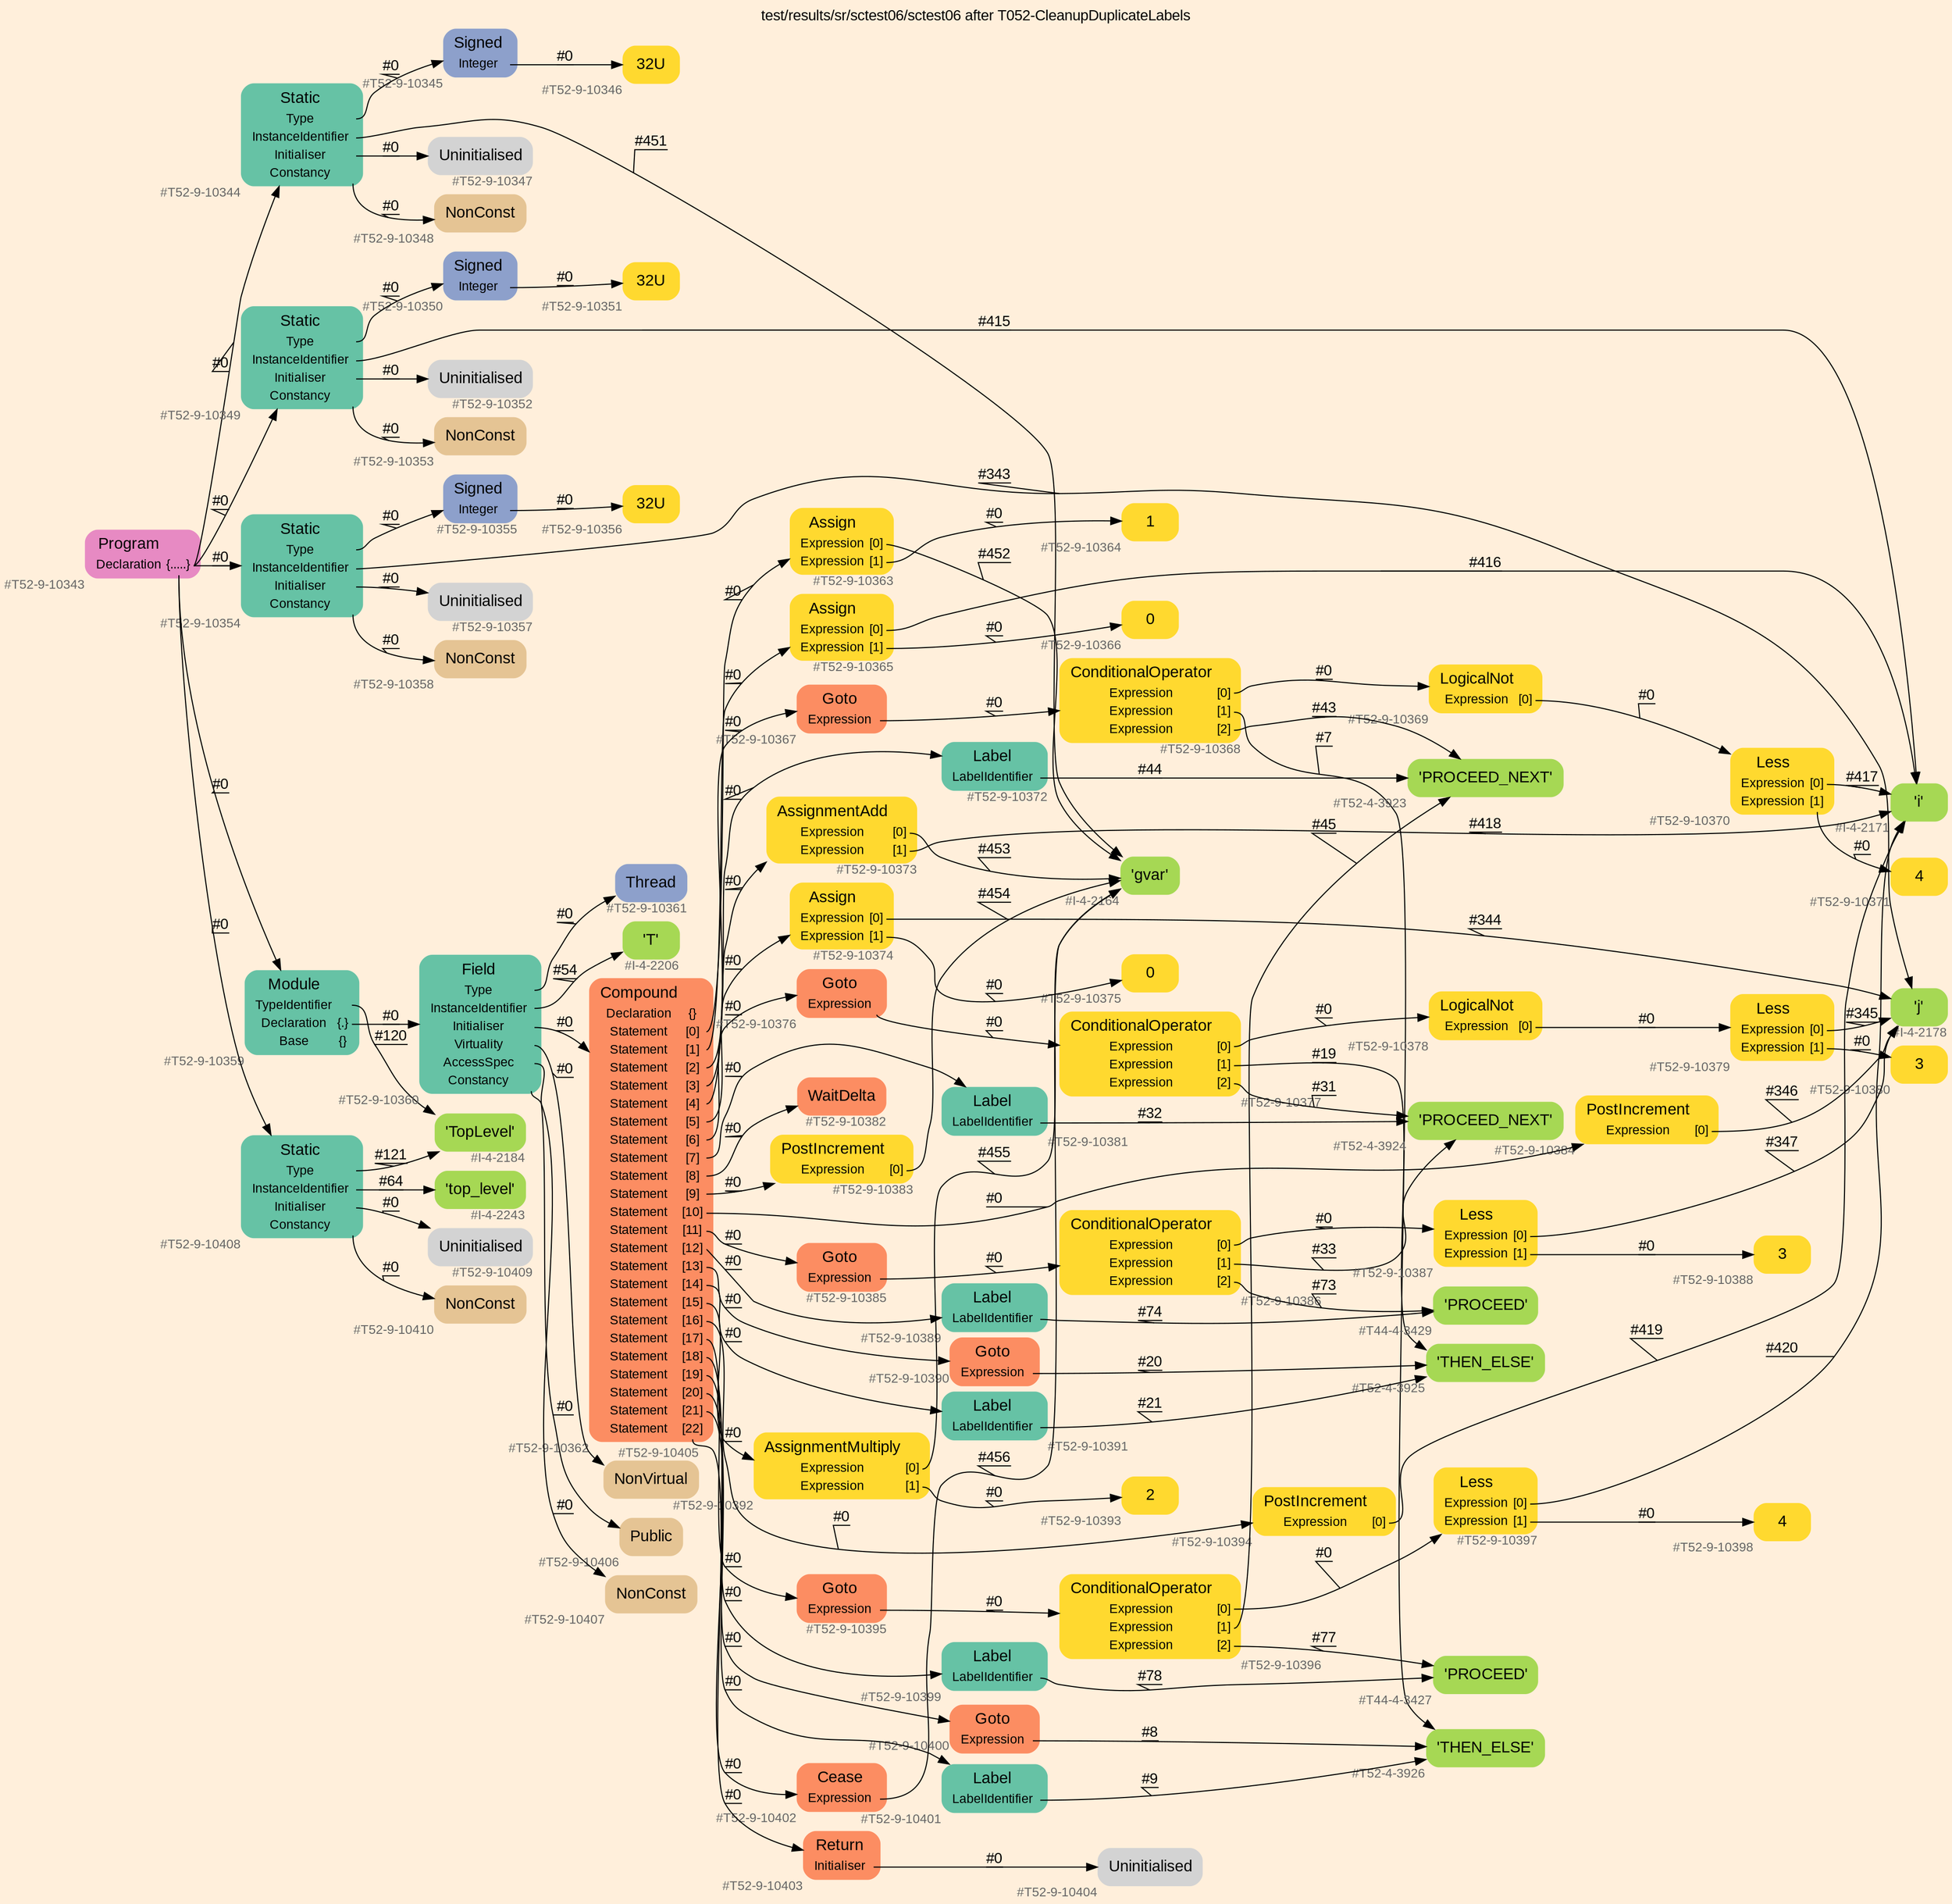 digraph "test/results/sr/sctest06/sctest06 after T052-CleanupDuplicateLabels" {
label = "test/results/sr/sctest06/sctest06 after T052-CleanupDuplicateLabels"
labelloc = t
graph [
    rankdir = "LR"
    ranksep = 0.3
    bgcolor = antiquewhite1
    color = black
    fontcolor = black
    fontname = "Arial"
];
node [
    fontname = "Arial"
];
edge [
    fontname = "Arial"
];

// -------------------- node figure --------------------
// -------- block #T52-9-10343 ----------
"#T52-9-10343" [
    fillcolor = "/set28/4"
    xlabel = "#T52-9-10343"
    fontsize = "12"
    fontcolor = grey40
    shape = "plaintext"
    label = <<TABLE BORDER="0" CELLBORDER="0" CELLSPACING="0">
     <TR><TD><FONT COLOR="black" POINT-SIZE="15">Program</FONT></TD></TR>
     <TR><TD><FONT COLOR="black" POINT-SIZE="12">Declaration</FONT></TD><TD PORT="port0"><FONT COLOR="black" POINT-SIZE="12">{.....}</FONT></TD></TR>
    </TABLE>>
    style = "rounded,filled"
];

// -------- block #T52-9-10344 ----------
"#T52-9-10344" [
    fillcolor = "/set28/1"
    xlabel = "#T52-9-10344"
    fontsize = "12"
    fontcolor = grey40
    shape = "plaintext"
    label = <<TABLE BORDER="0" CELLBORDER="0" CELLSPACING="0">
     <TR><TD><FONT COLOR="black" POINT-SIZE="15">Static</FONT></TD></TR>
     <TR><TD><FONT COLOR="black" POINT-SIZE="12">Type</FONT></TD><TD PORT="port0"></TD></TR>
     <TR><TD><FONT COLOR="black" POINT-SIZE="12">InstanceIdentifier</FONT></TD><TD PORT="port1"></TD></TR>
     <TR><TD><FONT COLOR="black" POINT-SIZE="12">Initialiser</FONT></TD><TD PORT="port2"></TD></TR>
     <TR><TD><FONT COLOR="black" POINT-SIZE="12">Constancy</FONT></TD><TD PORT="port3"></TD></TR>
    </TABLE>>
    style = "rounded,filled"
];

// -------- block #T52-9-10345 ----------
"#T52-9-10345" [
    fillcolor = "/set28/3"
    xlabel = "#T52-9-10345"
    fontsize = "12"
    fontcolor = grey40
    shape = "plaintext"
    label = <<TABLE BORDER="0" CELLBORDER="0" CELLSPACING="0">
     <TR><TD><FONT COLOR="black" POINT-SIZE="15">Signed</FONT></TD></TR>
     <TR><TD><FONT COLOR="black" POINT-SIZE="12">Integer</FONT></TD><TD PORT="port0"></TD></TR>
    </TABLE>>
    style = "rounded,filled"
];

// -------- block #T52-9-10346 ----------
"#T52-9-10346" [
    fillcolor = "/set28/6"
    xlabel = "#T52-9-10346"
    fontsize = "12"
    fontcolor = grey40
    shape = "plaintext"
    label = <<TABLE BORDER="0" CELLBORDER="0" CELLSPACING="0">
     <TR><TD><FONT COLOR="black" POINT-SIZE="15">32U</FONT></TD></TR>
    </TABLE>>
    style = "rounded,filled"
];

// -------- block #I-4-2164 ----------
"#I-4-2164" [
    fillcolor = "/set28/5"
    xlabel = "#I-4-2164"
    fontsize = "12"
    fontcolor = grey40
    shape = "plaintext"
    label = <<TABLE BORDER="0" CELLBORDER="0" CELLSPACING="0">
     <TR><TD><FONT COLOR="black" POINT-SIZE="15">'gvar'</FONT></TD></TR>
    </TABLE>>
    style = "rounded,filled"
];

// -------- block #T52-9-10347 ----------
"#T52-9-10347" [
    xlabel = "#T52-9-10347"
    fontsize = "12"
    fontcolor = grey40
    shape = "plaintext"
    label = <<TABLE BORDER="0" CELLBORDER="0" CELLSPACING="0">
     <TR><TD><FONT COLOR="black" POINT-SIZE="15">Uninitialised</FONT></TD></TR>
    </TABLE>>
    style = "rounded,filled"
];

// -------- block #T52-9-10348 ----------
"#T52-9-10348" [
    fillcolor = "/set28/7"
    xlabel = "#T52-9-10348"
    fontsize = "12"
    fontcolor = grey40
    shape = "plaintext"
    label = <<TABLE BORDER="0" CELLBORDER="0" CELLSPACING="0">
     <TR><TD><FONT COLOR="black" POINT-SIZE="15">NonConst</FONT></TD></TR>
    </TABLE>>
    style = "rounded,filled"
];

// -------- block #T52-9-10349 ----------
"#T52-9-10349" [
    fillcolor = "/set28/1"
    xlabel = "#T52-9-10349"
    fontsize = "12"
    fontcolor = grey40
    shape = "plaintext"
    label = <<TABLE BORDER="0" CELLBORDER="0" CELLSPACING="0">
     <TR><TD><FONT COLOR="black" POINT-SIZE="15">Static</FONT></TD></TR>
     <TR><TD><FONT COLOR="black" POINT-SIZE="12">Type</FONT></TD><TD PORT="port0"></TD></TR>
     <TR><TD><FONT COLOR="black" POINT-SIZE="12">InstanceIdentifier</FONT></TD><TD PORT="port1"></TD></TR>
     <TR><TD><FONT COLOR="black" POINT-SIZE="12">Initialiser</FONT></TD><TD PORT="port2"></TD></TR>
     <TR><TD><FONT COLOR="black" POINT-SIZE="12">Constancy</FONT></TD><TD PORT="port3"></TD></TR>
    </TABLE>>
    style = "rounded,filled"
];

// -------- block #T52-9-10350 ----------
"#T52-9-10350" [
    fillcolor = "/set28/3"
    xlabel = "#T52-9-10350"
    fontsize = "12"
    fontcolor = grey40
    shape = "plaintext"
    label = <<TABLE BORDER="0" CELLBORDER="0" CELLSPACING="0">
     <TR><TD><FONT COLOR="black" POINT-SIZE="15">Signed</FONT></TD></TR>
     <TR><TD><FONT COLOR="black" POINT-SIZE="12">Integer</FONT></TD><TD PORT="port0"></TD></TR>
    </TABLE>>
    style = "rounded,filled"
];

// -------- block #T52-9-10351 ----------
"#T52-9-10351" [
    fillcolor = "/set28/6"
    xlabel = "#T52-9-10351"
    fontsize = "12"
    fontcolor = grey40
    shape = "plaintext"
    label = <<TABLE BORDER="0" CELLBORDER="0" CELLSPACING="0">
     <TR><TD><FONT COLOR="black" POINT-SIZE="15">32U</FONT></TD></TR>
    </TABLE>>
    style = "rounded,filled"
];

// -------- block #I-4-2171 ----------
"#I-4-2171" [
    fillcolor = "/set28/5"
    xlabel = "#I-4-2171"
    fontsize = "12"
    fontcolor = grey40
    shape = "plaintext"
    label = <<TABLE BORDER="0" CELLBORDER="0" CELLSPACING="0">
     <TR><TD><FONT COLOR="black" POINT-SIZE="15">'i'</FONT></TD></TR>
    </TABLE>>
    style = "rounded,filled"
];

// -------- block #T52-9-10352 ----------
"#T52-9-10352" [
    xlabel = "#T52-9-10352"
    fontsize = "12"
    fontcolor = grey40
    shape = "plaintext"
    label = <<TABLE BORDER="0" CELLBORDER="0" CELLSPACING="0">
     <TR><TD><FONT COLOR="black" POINT-SIZE="15">Uninitialised</FONT></TD></TR>
    </TABLE>>
    style = "rounded,filled"
];

// -------- block #T52-9-10353 ----------
"#T52-9-10353" [
    fillcolor = "/set28/7"
    xlabel = "#T52-9-10353"
    fontsize = "12"
    fontcolor = grey40
    shape = "plaintext"
    label = <<TABLE BORDER="0" CELLBORDER="0" CELLSPACING="0">
     <TR><TD><FONT COLOR="black" POINT-SIZE="15">NonConst</FONT></TD></TR>
    </TABLE>>
    style = "rounded,filled"
];

// -------- block #T52-9-10354 ----------
"#T52-9-10354" [
    fillcolor = "/set28/1"
    xlabel = "#T52-9-10354"
    fontsize = "12"
    fontcolor = grey40
    shape = "plaintext"
    label = <<TABLE BORDER="0" CELLBORDER="0" CELLSPACING="0">
     <TR><TD><FONT COLOR="black" POINT-SIZE="15">Static</FONT></TD></TR>
     <TR><TD><FONT COLOR="black" POINT-SIZE="12">Type</FONT></TD><TD PORT="port0"></TD></TR>
     <TR><TD><FONT COLOR="black" POINT-SIZE="12">InstanceIdentifier</FONT></TD><TD PORT="port1"></TD></TR>
     <TR><TD><FONT COLOR="black" POINT-SIZE="12">Initialiser</FONT></TD><TD PORT="port2"></TD></TR>
     <TR><TD><FONT COLOR="black" POINT-SIZE="12">Constancy</FONT></TD><TD PORT="port3"></TD></TR>
    </TABLE>>
    style = "rounded,filled"
];

// -------- block #T52-9-10355 ----------
"#T52-9-10355" [
    fillcolor = "/set28/3"
    xlabel = "#T52-9-10355"
    fontsize = "12"
    fontcolor = grey40
    shape = "plaintext"
    label = <<TABLE BORDER="0" CELLBORDER="0" CELLSPACING="0">
     <TR><TD><FONT COLOR="black" POINT-SIZE="15">Signed</FONT></TD></TR>
     <TR><TD><FONT COLOR="black" POINT-SIZE="12">Integer</FONT></TD><TD PORT="port0"></TD></TR>
    </TABLE>>
    style = "rounded,filled"
];

// -------- block #T52-9-10356 ----------
"#T52-9-10356" [
    fillcolor = "/set28/6"
    xlabel = "#T52-9-10356"
    fontsize = "12"
    fontcolor = grey40
    shape = "plaintext"
    label = <<TABLE BORDER="0" CELLBORDER="0" CELLSPACING="0">
     <TR><TD><FONT COLOR="black" POINT-SIZE="15">32U</FONT></TD></TR>
    </TABLE>>
    style = "rounded,filled"
];

// -------- block #I-4-2178 ----------
"#I-4-2178" [
    fillcolor = "/set28/5"
    xlabel = "#I-4-2178"
    fontsize = "12"
    fontcolor = grey40
    shape = "plaintext"
    label = <<TABLE BORDER="0" CELLBORDER="0" CELLSPACING="0">
     <TR><TD><FONT COLOR="black" POINT-SIZE="15">'j'</FONT></TD></TR>
    </TABLE>>
    style = "rounded,filled"
];

// -------- block #T52-9-10357 ----------
"#T52-9-10357" [
    xlabel = "#T52-9-10357"
    fontsize = "12"
    fontcolor = grey40
    shape = "plaintext"
    label = <<TABLE BORDER="0" CELLBORDER="0" CELLSPACING="0">
     <TR><TD><FONT COLOR="black" POINT-SIZE="15">Uninitialised</FONT></TD></TR>
    </TABLE>>
    style = "rounded,filled"
];

// -------- block #T52-9-10358 ----------
"#T52-9-10358" [
    fillcolor = "/set28/7"
    xlabel = "#T52-9-10358"
    fontsize = "12"
    fontcolor = grey40
    shape = "plaintext"
    label = <<TABLE BORDER="0" CELLBORDER="0" CELLSPACING="0">
     <TR><TD><FONT COLOR="black" POINT-SIZE="15">NonConst</FONT></TD></TR>
    </TABLE>>
    style = "rounded,filled"
];

// -------- block #T52-9-10359 ----------
"#T52-9-10359" [
    fillcolor = "/set28/1"
    xlabel = "#T52-9-10359"
    fontsize = "12"
    fontcolor = grey40
    shape = "plaintext"
    label = <<TABLE BORDER="0" CELLBORDER="0" CELLSPACING="0">
     <TR><TD><FONT COLOR="black" POINT-SIZE="15">Module</FONT></TD></TR>
     <TR><TD><FONT COLOR="black" POINT-SIZE="12">TypeIdentifier</FONT></TD><TD PORT="port0"></TD></TR>
     <TR><TD><FONT COLOR="black" POINT-SIZE="12">Declaration</FONT></TD><TD PORT="port1"><FONT COLOR="black" POINT-SIZE="12">{.}</FONT></TD></TR>
     <TR><TD><FONT COLOR="black" POINT-SIZE="12">Base</FONT></TD><TD PORT="port2"><FONT COLOR="black" POINT-SIZE="12">{}</FONT></TD></TR>
    </TABLE>>
    style = "rounded,filled"
];

// -------- block #I-4-2184 ----------
"#I-4-2184" [
    fillcolor = "/set28/5"
    xlabel = "#I-4-2184"
    fontsize = "12"
    fontcolor = grey40
    shape = "plaintext"
    label = <<TABLE BORDER="0" CELLBORDER="0" CELLSPACING="0">
     <TR><TD><FONT COLOR="black" POINT-SIZE="15">'TopLevel'</FONT></TD></TR>
    </TABLE>>
    style = "rounded,filled"
];

// -------- block #T52-9-10360 ----------
"#T52-9-10360" [
    fillcolor = "/set28/1"
    xlabel = "#T52-9-10360"
    fontsize = "12"
    fontcolor = grey40
    shape = "plaintext"
    label = <<TABLE BORDER="0" CELLBORDER="0" CELLSPACING="0">
     <TR><TD><FONT COLOR="black" POINT-SIZE="15">Field</FONT></TD></TR>
     <TR><TD><FONT COLOR="black" POINT-SIZE="12">Type</FONT></TD><TD PORT="port0"></TD></TR>
     <TR><TD><FONT COLOR="black" POINT-SIZE="12">InstanceIdentifier</FONT></TD><TD PORT="port1"></TD></TR>
     <TR><TD><FONT COLOR="black" POINT-SIZE="12">Initialiser</FONT></TD><TD PORT="port2"></TD></TR>
     <TR><TD><FONT COLOR="black" POINT-SIZE="12">Virtuality</FONT></TD><TD PORT="port3"></TD></TR>
     <TR><TD><FONT COLOR="black" POINT-SIZE="12">AccessSpec</FONT></TD><TD PORT="port4"></TD></TR>
     <TR><TD><FONT COLOR="black" POINT-SIZE="12">Constancy</FONT></TD><TD PORT="port5"></TD></TR>
    </TABLE>>
    style = "rounded,filled"
];

// -------- block #T52-9-10361 ----------
"#T52-9-10361" [
    fillcolor = "/set28/3"
    xlabel = "#T52-9-10361"
    fontsize = "12"
    fontcolor = grey40
    shape = "plaintext"
    label = <<TABLE BORDER="0" CELLBORDER="0" CELLSPACING="0">
     <TR><TD><FONT COLOR="black" POINT-SIZE="15">Thread</FONT></TD></TR>
    </TABLE>>
    style = "rounded,filled"
];

// -------- block #I-4-2206 ----------
"#I-4-2206" [
    fillcolor = "/set28/5"
    xlabel = "#I-4-2206"
    fontsize = "12"
    fontcolor = grey40
    shape = "plaintext"
    label = <<TABLE BORDER="0" CELLBORDER="0" CELLSPACING="0">
     <TR><TD><FONT COLOR="black" POINT-SIZE="15">'T'</FONT></TD></TR>
    </TABLE>>
    style = "rounded,filled"
];

// -------- block #T52-9-10362 ----------
"#T52-9-10362" [
    fillcolor = "/set28/2"
    xlabel = "#T52-9-10362"
    fontsize = "12"
    fontcolor = grey40
    shape = "plaintext"
    label = <<TABLE BORDER="0" CELLBORDER="0" CELLSPACING="0">
     <TR><TD><FONT COLOR="black" POINT-SIZE="15">Compound</FONT></TD></TR>
     <TR><TD><FONT COLOR="black" POINT-SIZE="12">Declaration</FONT></TD><TD PORT="port0"><FONT COLOR="black" POINT-SIZE="12">{}</FONT></TD></TR>
     <TR><TD><FONT COLOR="black" POINT-SIZE="12">Statement</FONT></TD><TD PORT="port1"><FONT COLOR="black" POINT-SIZE="12">[0]</FONT></TD></TR>
     <TR><TD><FONT COLOR="black" POINT-SIZE="12">Statement</FONT></TD><TD PORT="port2"><FONT COLOR="black" POINT-SIZE="12">[1]</FONT></TD></TR>
     <TR><TD><FONT COLOR="black" POINT-SIZE="12">Statement</FONT></TD><TD PORT="port3"><FONT COLOR="black" POINT-SIZE="12">[2]</FONT></TD></TR>
     <TR><TD><FONT COLOR="black" POINT-SIZE="12">Statement</FONT></TD><TD PORT="port4"><FONT COLOR="black" POINT-SIZE="12">[3]</FONT></TD></TR>
     <TR><TD><FONT COLOR="black" POINT-SIZE="12">Statement</FONT></TD><TD PORT="port5"><FONT COLOR="black" POINT-SIZE="12">[4]</FONT></TD></TR>
     <TR><TD><FONT COLOR="black" POINT-SIZE="12">Statement</FONT></TD><TD PORT="port6"><FONT COLOR="black" POINT-SIZE="12">[5]</FONT></TD></TR>
     <TR><TD><FONT COLOR="black" POINT-SIZE="12">Statement</FONT></TD><TD PORT="port7"><FONT COLOR="black" POINT-SIZE="12">[6]</FONT></TD></TR>
     <TR><TD><FONT COLOR="black" POINT-SIZE="12">Statement</FONT></TD><TD PORT="port8"><FONT COLOR="black" POINT-SIZE="12">[7]</FONT></TD></TR>
     <TR><TD><FONT COLOR="black" POINT-SIZE="12">Statement</FONT></TD><TD PORT="port9"><FONT COLOR="black" POINT-SIZE="12">[8]</FONT></TD></TR>
     <TR><TD><FONT COLOR="black" POINT-SIZE="12">Statement</FONT></TD><TD PORT="port10"><FONT COLOR="black" POINT-SIZE="12">[9]</FONT></TD></TR>
     <TR><TD><FONT COLOR="black" POINT-SIZE="12">Statement</FONT></TD><TD PORT="port11"><FONT COLOR="black" POINT-SIZE="12">[10]</FONT></TD></TR>
     <TR><TD><FONT COLOR="black" POINT-SIZE="12">Statement</FONT></TD><TD PORT="port12"><FONT COLOR="black" POINT-SIZE="12">[11]</FONT></TD></TR>
     <TR><TD><FONT COLOR="black" POINT-SIZE="12">Statement</FONT></TD><TD PORT="port13"><FONT COLOR="black" POINT-SIZE="12">[12]</FONT></TD></TR>
     <TR><TD><FONT COLOR="black" POINT-SIZE="12">Statement</FONT></TD><TD PORT="port14"><FONT COLOR="black" POINT-SIZE="12">[13]</FONT></TD></TR>
     <TR><TD><FONT COLOR="black" POINT-SIZE="12">Statement</FONT></TD><TD PORT="port15"><FONT COLOR="black" POINT-SIZE="12">[14]</FONT></TD></TR>
     <TR><TD><FONT COLOR="black" POINT-SIZE="12">Statement</FONT></TD><TD PORT="port16"><FONT COLOR="black" POINT-SIZE="12">[15]</FONT></TD></TR>
     <TR><TD><FONT COLOR="black" POINT-SIZE="12">Statement</FONT></TD><TD PORT="port17"><FONT COLOR="black" POINT-SIZE="12">[16]</FONT></TD></TR>
     <TR><TD><FONT COLOR="black" POINT-SIZE="12">Statement</FONT></TD><TD PORT="port18"><FONT COLOR="black" POINT-SIZE="12">[17]</FONT></TD></TR>
     <TR><TD><FONT COLOR="black" POINT-SIZE="12">Statement</FONT></TD><TD PORT="port19"><FONT COLOR="black" POINT-SIZE="12">[18]</FONT></TD></TR>
     <TR><TD><FONT COLOR="black" POINT-SIZE="12">Statement</FONT></TD><TD PORT="port20"><FONT COLOR="black" POINT-SIZE="12">[19]</FONT></TD></TR>
     <TR><TD><FONT COLOR="black" POINT-SIZE="12">Statement</FONT></TD><TD PORT="port21"><FONT COLOR="black" POINT-SIZE="12">[20]</FONT></TD></TR>
     <TR><TD><FONT COLOR="black" POINT-SIZE="12">Statement</FONT></TD><TD PORT="port22"><FONT COLOR="black" POINT-SIZE="12">[21]</FONT></TD></TR>
     <TR><TD><FONT COLOR="black" POINT-SIZE="12">Statement</FONT></TD><TD PORT="port23"><FONT COLOR="black" POINT-SIZE="12">[22]</FONT></TD></TR>
    </TABLE>>
    style = "rounded,filled"
];

// -------- block #T52-9-10363 ----------
"#T52-9-10363" [
    fillcolor = "/set28/6"
    xlabel = "#T52-9-10363"
    fontsize = "12"
    fontcolor = grey40
    shape = "plaintext"
    label = <<TABLE BORDER="0" CELLBORDER="0" CELLSPACING="0">
     <TR><TD><FONT COLOR="black" POINT-SIZE="15">Assign</FONT></TD></TR>
     <TR><TD><FONT COLOR="black" POINT-SIZE="12">Expression</FONT></TD><TD PORT="port0"><FONT COLOR="black" POINT-SIZE="12">[0]</FONT></TD></TR>
     <TR><TD><FONT COLOR="black" POINT-SIZE="12">Expression</FONT></TD><TD PORT="port1"><FONT COLOR="black" POINT-SIZE="12">[1]</FONT></TD></TR>
    </TABLE>>
    style = "rounded,filled"
];

// -------- block #T52-9-10364 ----------
"#T52-9-10364" [
    fillcolor = "/set28/6"
    xlabel = "#T52-9-10364"
    fontsize = "12"
    fontcolor = grey40
    shape = "plaintext"
    label = <<TABLE BORDER="0" CELLBORDER="0" CELLSPACING="0">
     <TR><TD><FONT COLOR="black" POINT-SIZE="15">1</FONT></TD></TR>
    </TABLE>>
    style = "rounded,filled"
];

// -------- block #T52-9-10365 ----------
"#T52-9-10365" [
    fillcolor = "/set28/6"
    xlabel = "#T52-9-10365"
    fontsize = "12"
    fontcolor = grey40
    shape = "plaintext"
    label = <<TABLE BORDER="0" CELLBORDER="0" CELLSPACING="0">
     <TR><TD><FONT COLOR="black" POINT-SIZE="15">Assign</FONT></TD></TR>
     <TR><TD><FONT COLOR="black" POINT-SIZE="12">Expression</FONT></TD><TD PORT="port0"><FONT COLOR="black" POINT-SIZE="12">[0]</FONT></TD></TR>
     <TR><TD><FONT COLOR="black" POINT-SIZE="12">Expression</FONT></TD><TD PORT="port1"><FONT COLOR="black" POINT-SIZE="12">[1]</FONT></TD></TR>
    </TABLE>>
    style = "rounded,filled"
];

// -------- block #T52-9-10366 ----------
"#T52-9-10366" [
    fillcolor = "/set28/6"
    xlabel = "#T52-9-10366"
    fontsize = "12"
    fontcolor = grey40
    shape = "plaintext"
    label = <<TABLE BORDER="0" CELLBORDER="0" CELLSPACING="0">
     <TR><TD><FONT COLOR="black" POINT-SIZE="15">0</FONT></TD></TR>
    </TABLE>>
    style = "rounded,filled"
];

// -------- block #T52-9-10367 ----------
"#T52-9-10367" [
    fillcolor = "/set28/2"
    xlabel = "#T52-9-10367"
    fontsize = "12"
    fontcolor = grey40
    shape = "plaintext"
    label = <<TABLE BORDER="0" CELLBORDER="0" CELLSPACING="0">
     <TR><TD><FONT COLOR="black" POINT-SIZE="15">Goto</FONT></TD></TR>
     <TR><TD><FONT COLOR="black" POINT-SIZE="12">Expression</FONT></TD><TD PORT="port0"></TD></TR>
    </TABLE>>
    style = "rounded,filled"
];

// -------- block #T52-9-10368 ----------
"#T52-9-10368" [
    fillcolor = "/set28/6"
    xlabel = "#T52-9-10368"
    fontsize = "12"
    fontcolor = grey40
    shape = "plaintext"
    label = <<TABLE BORDER="0" CELLBORDER="0" CELLSPACING="0">
     <TR><TD><FONT COLOR="black" POINT-SIZE="15">ConditionalOperator</FONT></TD></TR>
     <TR><TD><FONT COLOR="black" POINT-SIZE="12">Expression</FONT></TD><TD PORT="port0"><FONT COLOR="black" POINT-SIZE="12">[0]</FONT></TD></TR>
     <TR><TD><FONT COLOR="black" POINT-SIZE="12">Expression</FONT></TD><TD PORT="port1"><FONT COLOR="black" POINT-SIZE="12">[1]</FONT></TD></TR>
     <TR><TD><FONT COLOR="black" POINT-SIZE="12">Expression</FONT></TD><TD PORT="port2"><FONT COLOR="black" POINT-SIZE="12">[2]</FONT></TD></TR>
    </TABLE>>
    style = "rounded,filled"
];

// -------- block #T52-9-10369 ----------
"#T52-9-10369" [
    fillcolor = "/set28/6"
    xlabel = "#T52-9-10369"
    fontsize = "12"
    fontcolor = grey40
    shape = "plaintext"
    label = <<TABLE BORDER="0" CELLBORDER="0" CELLSPACING="0">
     <TR><TD><FONT COLOR="black" POINT-SIZE="15">LogicalNot</FONT></TD></TR>
     <TR><TD><FONT COLOR="black" POINT-SIZE="12">Expression</FONT></TD><TD PORT="port0"><FONT COLOR="black" POINT-SIZE="12">[0]</FONT></TD></TR>
    </TABLE>>
    style = "rounded,filled"
];

// -------- block #T52-9-10370 ----------
"#T52-9-10370" [
    fillcolor = "/set28/6"
    xlabel = "#T52-9-10370"
    fontsize = "12"
    fontcolor = grey40
    shape = "plaintext"
    label = <<TABLE BORDER="0" CELLBORDER="0" CELLSPACING="0">
     <TR><TD><FONT COLOR="black" POINT-SIZE="15">Less</FONT></TD></TR>
     <TR><TD><FONT COLOR="black" POINT-SIZE="12">Expression</FONT></TD><TD PORT="port0"><FONT COLOR="black" POINT-SIZE="12">[0]</FONT></TD></TR>
     <TR><TD><FONT COLOR="black" POINT-SIZE="12">Expression</FONT></TD><TD PORT="port1"><FONT COLOR="black" POINT-SIZE="12">[1]</FONT></TD></TR>
    </TABLE>>
    style = "rounded,filled"
];

// -------- block #T52-9-10371 ----------
"#T52-9-10371" [
    fillcolor = "/set28/6"
    xlabel = "#T52-9-10371"
    fontsize = "12"
    fontcolor = grey40
    shape = "plaintext"
    label = <<TABLE BORDER="0" CELLBORDER="0" CELLSPACING="0">
     <TR><TD><FONT COLOR="black" POINT-SIZE="15">4</FONT></TD></TR>
    </TABLE>>
    style = "rounded,filled"
];

// -------- block #T52-4-3926 ----------
"#T52-4-3926" [
    fillcolor = "/set28/5"
    xlabel = "#T52-4-3926"
    fontsize = "12"
    fontcolor = grey40
    shape = "plaintext"
    label = <<TABLE BORDER="0" CELLBORDER="0" CELLSPACING="0">
     <TR><TD><FONT COLOR="black" POINT-SIZE="15">'THEN_ELSE'</FONT></TD></TR>
    </TABLE>>
    style = "rounded,filled"
];

// -------- block #T52-4-3923 ----------
"#T52-4-3923" [
    fillcolor = "/set28/5"
    xlabel = "#T52-4-3923"
    fontsize = "12"
    fontcolor = grey40
    shape = "plaintext"
    label = <<TABLE BORDER="0" CELLBORDER="0" CELLSPACING="0">
     <TR><TD><FONT COLOR="black" POINT-SIZE="15">'PROCEED_NEXT'</FONT></TD></TR>
    </TABLE>>
    style = "rounded,filled"
];

// -------- block #T52-9-10372 ----------
"#T52-9-10372" [
    fillcolor = "/set28/1"
    xlabel = "#T52-9-10372"
    fontsize = "12"
    fontcolor = grey40
    shape = "plaintext"
    label = <<TABLE BORDER="0" CELLBORDER="0" CELLSPACING="0">
     <TR><TD><FONT COLOR="black" POINT-SIZE="15">Label</FONT></TD></TR>
     <TR><TD><FONT COLOR="black" POINT-SIZE="12">LabelIdentifier</FONT></TD><TD PORT="port0"></TD></TR>
    </TABLE>>
    style = "rounded,filled"
];

// -------- block #T52-9-10373 ----------
"#T52-9-10373" [
    fillcolor = "/set28/6"
    xlabel = "#T52-9-10373"
    fontsize = "12"
    fontcolor = grey40
    shape = "plaintext"
    label = <<TABLE BORDER="0" CELLBORDER="0" CELLSPACING="0">
     <TR><TD><FONT COLOR="black" POINT-SIZE="15">AssignmentAdd</FONT></TD></TR>
     <TR><TD><FONT COLOR="black" POINT-SIZE="12">Expression</FONT></TD><TD PORT="port0"><FONT COLOR="black" POINT-SIZE="12">[0]</FONT></TD></TR>
     <TR><TD><FONT COLOR="black" POINT-SIZE="12">Expression</FONT></TD><TD PORT="port1"><FONT COLOR="black" POINT-SIZE="12">[1]</FONT></TD></TR>
    </TABLE>>
    style = "rounded,filled"
];

// -------- block #T52-9-10374 ----------
"#T52-9-10374" [
    fillcolor = "/set28/6"
    xlabel = "#T52-9-10374"
    fontsize = "12"
    fontcolor = grey40
    shape = "plaintext"
    label = <<TABLE BORDER="0" CELLBORDER="0" CELLSPACING="0">
     <TR><TD><FONT COLOR="black" POINT-SIZE="15">Assign</FONT></TD></TR>
     <TR><TD><FONT COLOR="black" POINT-SIZE="12">Expression</FONT></TD><TD PORT="port0"><FONT COLOR="black" POINT-SIZE="12">[0]</FONT></TD></TR>
     <TR><TD><FONT COLOR="black" POINT-SIZE="12">Expression</FONT></TD><TD PORT="port1"><FONT COLOR="black" POINT-SIZE="12">[1]</FONT></TD></TR>
    </TABLE>>
    style = "rounded,filled"
];

// -------- block #T52-9-10375 ----------
"#T52-9-10375" [
    fillcolor = "/set28/6"
    xlabel = "#T52-9-10375"
    fontsize = "12"
    fontcolor = grey40
    shape = "plaintext"
    label = <<TABLE BORDER="0" CELLBORDER="0" CELLSPACING="0">
     <TR><TD><FONT COLOR="black" POINT-SIZE="15">0</FONT></TD></TR>
    </TABLE>>
    style = "rounded,filled"
];

// -------- block #T52-9-10376 ----------
"#T52-9-10376" [
    fillcolor = "/set28/2"
    xlabel = "#T52-9-10376"
    fontsize = "12"
    fontcolor = grey40
    shape = "plaintext"
    label = <<TABLE BORDER="0" CELLBORDER="0" CELLSPACING="0">
     <TR><TD><FONT COLOR="black" POINT-SIZE="15">Goto</FONT></TD></TR>
     <TR><TD><FONT COLOR="black" POINT-SIZE="12">Expression</FONT></TD><TD PORT="port0"></TD></TR>
    </TABLE>>
    style = "rounded,filled"
];

// -------- block #T52-9-10377 ----------
"#T52-9-10377" [
    fillcolor = "/set28/6"
    xlabel = "#T52-9-10377"
    fontsize = "12"
    fontcolor = grey40
    shape = "plaintext"
    label = <<TABLE BORDER="0" CELLBORDER="0" CELLSPACING="0">
     <TR><TD><FONT COLOR="black" POINT-SIZE="15">ConditionalOperator</FONT></TD></TR>
     <TR><TD><FONT COLOR="black" POINT-SIZE="12">Expression</FONT></TD><TD PORT="port0"><FONT COLOR="black" POINT-SIZE="12">[0]</FONT></TD></TR>
     <TR><TD><FONT COLOR="black" POINT-SIZE="12">Expression</FONT></TD><TD PORT="port1"><FONT COLOR="black" POINT-SIZE="12">[1]</FONT></TD></TR>
     <TR><TD><FONT COLOR="black" POINT-SIZE="12">Expression</FONT></TD><TD PORT="port2"><FONT COLOR="black" POINT-SIZE="12">[2]</FONT></TD></TR>
    </TABLE>>
    style = "rounded,filled"
];

// -------- block #T52-9-10378 ----------
"#T52-9-10378" [
    fillcolor = "/set28/6"
    xlabel = "#T52-9-10378"
    fontsize = "12"
    fontcolor = grey40
    shape = "plaintext"
    label = <<TABLE BORDER="0" CELLBORDER="0" CELLSPACING="0">
     <TR><TD><FONT COLOR="black" POINT-SIZE="15">LogicalNot</FONT></TD></TR>
     <TR><TD><FONT COLOR="black" POINT-SIZE="12">Expression</FONT></TD><TD PORT="port0"><FONT COLOR="black" POINT-SIZE="12">[0]</FONT></TD></TR>
    </TABLE>>
    style = "rounded,filled"
];

// -------- block #T52-9-10379 ----------
"#T52-9-10379" [
    fillcolor = "/set28/6"
    xlabel = "#T52-9-10379"
    fontsize = "12"
    fontcolor = grey40
    shape = "plaintext"
    label = <<TABLE BORDER="0" CELLBORDER="0" CELLSPACING="0">
     <TR><TD><FONT COLOR="black" POINT-SIZE="15">Less</FONT></TD></TR>
     <TR><TD><FONT COLOR="black" POINT-SIZE="12">Expression</FONT></TD><TD PORT="port0"><FONT COLOR="black" POINT-SIZE="12">[0]</FONT></TD></TR>
     <TR><TD><FONT COLOR="black" POINT-SIZE="12">Expression</FONT></TD><TD PORT="port1"><FONT COLOR="black" POINT-SIZE="12">[1]</FONT></TD></TR>
    </TABLE>>
    style = "rounded,filled"
];

// -------- block #T52-9-10380 ----------
"#T52-9-10380" [
    fillcolor = "/set28/6"
    xlabel = "#T52-9-10380"
    fontsize = "12"
    fontcolor = grey40
    shape = "plaintext"
    label = <<TABLE BORDER="0" CELLBORDER="0" CELLSPACING="0">
     <TR><TD><FONT COLOR="black" POINT-SIZE="15">3</FONT></TD></TR>
    </TABLE>>
    style = "rounded,filled"
];

// -------- block #T52-4-3925 ----------
"#T52-4-3925" [
    fillcolor = "/set28/5"
    xlabel = "#T52-4-3925"
    fontsize = "12"
    fontcolor = grey40
    shape = "plaintext"
    label = <<TABLE BORDER="0" CELLBORDER="0" CELLSPACING="0">
     <TR><TD><FONT COLOR="black" POINT-SIZE="15">'THEN_ELSE'</FONT></TD></TR>
    </TABLE>>
    style = "rounded,filled"
];

// -------- block #T52-4-3924 ----------
"#T52-4-3924" [
    fillcolor = "/set28/5"
    xlabel = "#T52-4-3924"
    fontsize = "12"
    fontcolor = grey40
    shape = "plaintext"
    label = <<TABLE BORDER="0" CELLBORDER="0" CELLSPACING="0">
     <TR><TD><FONT COLOR="black" POINT-SIZE="15">'PROCEED_NEXT'</FONT></TD></TR>
    </TABLE>>
    style = "rounded,filled"
];

// -------- block #T52-9-10381 ----------
"#T52-9-10381" [
    fillcolor = "/set28/1"
    xlabel = "#T52-9-10381"
    fontsize = "12"
    fontcolor = grey40
    shape = "plaintext"
    label = <<TABLE BORDER="0" CELLBORDER="0" CELLSPACING="0">
     <TR><TD><FONT COLOR="black" POINT-SIZE="15">Label</FONT></TD></TR>
     <TR><TD><FONT COLOR="black" POINT-SIZE="12">LabelIdentifier</FONT></TD><TD PORT="port0"></TD></TR>
    </TABLE>>
    style = "rounded,filled"
];

// -------- block #T52-9-10382 ----------
"#T52-9-10382" [
    fillcolor = "/set28/2"
    xlabel = "#T52-9-10382"
    fontsize = "12"
    fontcolor = grey40
    shape = "plaintext"
    label = <<TABLE BORDER="0" CELLBORDER="0" CELLSPACING="0">
     <TR><TD><FONT COLOR="black" POINT-SIZE="15">WaitDelta</FONT></TD></TR>
    </TABLE>>
    style = "rounded,filled"
];

// -------- block #T52-9-10383 ----------
"#T52-9-10383" [
    fillcolor = "/set28/6"
    xlabel = "#T52-9-10383"
    fontsize = "12"
    fontcolor = grey40
    shape = "plaintext"
    label = <<TABLE BORDER="0" CELLBORDER="0" CELLSPACING="0">
     <TR><TD><FONT COLOR="black" POINT-SIZE="15">PostIncrement</FONT></TD></TR>
     <TR><TD><FONT COLOR="black" POINT-SIZE="12">Expression</FONT></TD><TD PORT="port0"><FONT COLOR="black" POINT-SIZE="12">[0]</FONT></TD></TR>
    </TABLE>>
    style = "rounded,filled"
];

// -------- block #T52-9-10384 ----------
"#T52-9-10384" [
    fillcolor = "/set28/6"
    xlabel = "#T52-9-10384"
    fontsize = "12"
    fontcolor = grey40
    shape = "plaintext"
    label = <<TABLE BORDER="0" CELLBORDER="0" CELLSPACING="0">
     <TR><TD><FONT COLOR="black" POINT-SIZE="15">PostIncrement</FONT></TD></TR>
     <TR><TD><FONT COLOR="black" POINT-SIZE="12">Expression</FONT></TD><TD PORT="port0"><FONT COLOR="black" POINT-SIZE="12">[0]</FONT></TD></TR>
    </TABLE>>
    style = "rounded,filled"
];

// -------- block #T52-9-10385 ----------
"#T52-9-10385" [
    fillcolor = "/set28/2"
    xlabel = "#T52-9-10385"
    fontsize = "12"
    fontcolor = grey40
    shape = "plaintext"
    label = <<TABLE BORDER="0" CELLBORDER="0" CELLSPACING="0">
     <TR><TD><FONT COLOR="black" POINT-SIZE="15">Goto</FONT></TD></TR>
     <TR><TD><FONT COLOR="black" POINT-SIZE="12">Expression</FONT></TD><TD PORT="port0"></TD></TR>
    </TABLE>>
    style = "rounded,filled"
];

// -------- block #T52-9-10386 ----------
"#T52-9-10386" [
    fillcolor = "/set28/6"
    xlabel = "#T52-9-10386"
    fontsize = "12"
    fontcolor = grey40
    shape = "plaintext"
    label = <<TABLE BORDER="0" CELLBORDER="0" CELLSPACING="0">
     <TR><TD><FONT COLOR="black" POINT-SIZE="15">ConditionalOperator</FONT></TD></TR>
     <TR><TD><FONT COLOR="black" POINT-SIZE="12">Expression</FONT></TD><TD PORT="port0"><FONT COLOR="black" POINT-SIZE="12">[0]</FONT></TD></TR>
     <TR><TD><FONT COLOR="black" POINT-SIZE="12">Expression</FONT></TD><TD PORT="port1"><FONT COLOR="black" POINT-SIZE="12">[1]</FONT></TD></TR>
     <TR><TD><FONT COLOR="black" POINT-SIZE="12">Expression</FONT></TD><TD PORT="port2"><FONT COLOR="black" POINT-SIZE="12">[2]</FONT></TD></TR>
    </TABLE>>
    style = "rounded,filled"
];

// -------- block #T52-9-10387 ----------
"#T52-9-10387" [
    fillcolor = "/set28/6"
    xlabel = "#T52-9-10387"
    fontsize = "12"
    fontcolor = grey40
    shape = "plaintext"
    label = <<TABLE BORDER="0" CELLBORDER="0" CELLSPACING="0">
     <TR><TD><FONT COLOR="black" POINT-SIZE="15">Less</FONT></TD></TR>
     <TR><TD><FONT COLOR="black" POINT-SIZE="12">Expression</FONT></TD><TD PORT="port0"><FONT COLOR="black" POINT-SIZE="12">[0]</FONT></TD></TR>
     <TR><TD><FONT COLOR="black" POINT-SIZE="12">Expression</FONT></TD><TD PORT="port1"><FONT COLOR="black" POINT-SIZE="12">[1]</FONT></TD></TR>
    </TABLE>>
    style = "rounded,filled"
];

// -------- block #T52-9-10388 ----------
"#T52-9-10388" [
    fillcolor = "/set28/6"
    xlabel = "#T52-9-10388"
    fontsize = "12"
    fontcolor = grey40
    shape = "plaintext"
    label = <<TABLE BORDER="0" CELLBORDER="0" CELLSPACING="0">
     <TR><TD><FONT COLOR="black" POINT-SIZE="15">3</FONT></TD></TR>
    </TABLE>>
    style = "rounded,filled"
];

// -------- block #T44-4-3429 ----------
"#T44-4-3429" [
    fillcolor = "/set28/5"
    xlabel = "#T44-4-3429"
    fontsize = "12"
    fontcolor = grey40
    shape = "plaintext"
    label = <<TABLE BORDER="0" CELLBORDER="0" CELLSPACING="0">
     <TR><TD><FONT COLOR="black" POINT-SIZE="15">'PROCEED'</FONT></TD></TR>
    </TABLE>>
    style = "rounded,filled"
];

// -------- block #T52-9-10389 ----------
"#T52-9-10389" [
    fillcolor = "/set28/1"
    xlabel = "#T52-9-10389"
    fontsize = "12"
    fontcolor = grey40
    shape = "plaintext"
    label = <<TABLE BORDER="0" CELLBORDER="0" CELLSPACING="0">
     <TR><TD><FONT COLOR="black" POINT-SIZE="15">Label</FONT></TD></TR>
     <TR><TD><FONT COLOR="black" POINT-SIZE="12">LabelIdentifier</FONT></TD><TD PORT="port0"></TD></TR>
    </TABLE>>
    style = "rounded,filled"
];

// -------- block #T52-9-10390 ----------
"#T52-9-10390" [
    fillcolor = "/set28/2"
    xlabel = "#T52-9-10390"
    fontsize = "12"
    fontcolor = grey40
    shape = "plaintext"
    label = <<TABLE BORDER="0" CELLBORDER="0" CELLSPACING="0">
     <TR><TD><FONT COLOR="black" POINT-SIZE="15">Goto</FONT></TD></TR>
     <TR><TD><FONT COLOR="black" POINT-SIZE="12">Expression</FONT></TD><TD PORT="port0"></TD></TR>
    </TABLE>>
    style = "rounded,filled"
];

// -------- block #T52-9-10391 ----------
"#T52-9-10391" [
    fillcolor = "/set28/1"
    xlabel = "#T52-9-10391"
    fontsize = "12"
    fontcolor = grey40
    shape = "plaintext"
    label = <<TABLE BORDER="0" CELLBORDER="0" CELLSPACING="0">
     <TR><TD><FONT COLOR="black" POINT-SIZE="15">Label</FONT></TD></TR>
     <TR><TD><FONT COLOR="black" POINT-SIZE="12">LabelIdentifier</FONT></TD><TD PORT="port0"></TD></TR>
    </TABLE>>
    style = "rounded,filled"
];

// -------- block #T52-9-10392 ----------
"#T52-9-10392" [
    fillcolor = "/set28/6"
    xlabel = "#T52-9-10392"
    fontsize = "12"
    fontcolor = grey40
    shape = "plaintext"
    label = <<TABLE BORDER="0" CELLBORDER="0" CELLSPACING="0">
     <TR><TD><FONT COLOR="black" POINT-SIZE="15">AssignmentMultiply</FONT></TD></TR>
     <TR><TD><FONT COLOR="black" POINT-SIZE="12">Expression</FONT></TD><TD PORT="port0"><FONT COLOR="black" POINT-SIZE="12">[0]</FONT></TD></TR>
     <TR><TD><FONT COLOR="black" POINT-SIZE="12">Expression</FONT></TD><TD PORT="port1"><FONT COLOR="black" POINT-SIZE="12">[1]</FONT></TD></TR>
    </TABLE>>
    style = "rounded,filled"
];

// -------- block #T52-9-10393 ----------
"#T52-9-10393" [
    fillcolor = "/set28/6"
    xlabel = "#T52-9-10393"
    fontsize = "12"
    fontcolor = grey40
    shape = "plaintext"
    label = <<TABLE BORDER="0" CELLBORDER="0" CELLSPACING="0">
     <TR><TD><FONT COLOR="black" POINT-SIZE="15">2</FONT></TD></TR>
    </TABLE>>
    style = "rounded,filled"
];

// -------- block #T52-9-10394 ----------
"#T52-9-10394" [
    fillcolor = "/set28/6"
    xlabel = "#T52-9-10394"
    fontsize = "12"
    fontcolor = grey40
    shape = "plaintext"
    label = <<TABLE BORDER="0" CELLBORDER="0" CELLSPACING="0">
     <TR><TD><FONT COLOR="black" POINT-SIZE="15">PostIncrement</FONT></TD></TR>
     <TR><TD><FONT COLOR="black" POINT-SIZE="12">Expression</FONT></TD><TD PORT="port0"><FONT COLOR="black" POINT-SIZE="12">[0]</FONT></TD></TR>
    </TABLE>>
    style = "rounded,filled"
];

// -------- block #T52-9-10395 ----------
"#T52-9-10395" [
    fillcolor = "/set28/2"
    xlabel = "#T52-9-10395"
    fontsize = "12"
    fontcolor = grey40
    shape = "plaintext"
    label = <<TABLE BORDER="0" CELLBORDER="0" CELLSPACING="0">
     <TR><TD><FONT COLOR="black" POINT-SIZE="15">Goto</FONT></TD></TR>
     <TR><TD><FONT COLOR="black" POINT-SIZE="12">Expression</FONT></TD><TD PORT="port0"></TD></TR>
    </TABLE>>
    style = "rounded,filled"
];

// -------- block #T52-9-10396 ----------
"#T52-9-10396" [
    fillcolor = "/set28/6"
    xlabel = "#T52-9-10396"
    fontsize = "12"
    fontcolor = grey40
    shape = "plaintext"
    label = <<TABLE BORDER="0" CELLBORDER="0" CELLSPACING="0">
     <TR><TD><FONT COLOR="black" POINT-SIZE="15">ConditionalOperator</FONT></TD></TR>
     <TR><TD><FONT COLOR="black" POINT-SIZE="12">Expression</FONT></TD><TD PORT="port0"><FONT COLOR="black" POINT-SIZE="12">[0]</FONT></TD></TR>
     <TR><TD><FONT COLOR="black" POINT-SIZE="12">Expression</FONT></TD><TD PORT="port1"><FONT COLOR="black" POINT-SIZE="12">[1]</FONT></TD></TR>
     <TR><TD><FONT COLOR="black" POINT-SIZE="12">Expression</FONT></TD><TD PORT="port2"><FONT COLOR="black" POINT-SIZE="12">[2]</FONT></TD></TR>
    </TABLE>>
    style = "rounded,filled"
];

// -------- block #T52-9-10397 ----------
"#T52-9-10397" [
    fillcolor = "/set28/6"
    xlabel = "#T52-9-10397"
    fontsize = "12"
    fontcolor = grey40
    shape = "plaintext"
    label = <<TABLE BORDER="0" CELLBORDER="0" CELLSPACING="0">
     <TR><TD><FONT COLOR="black" POINT-SIZE="15">Less</FONT></TD></TR>
     <TR><TD><FONT COLOR="black" POINT-SIZE="12">Expression</FONT></TD><TD PORT="port0"><FONT COLOR="black" POINT-SIZE="12">[0]</FONT></TD></TR>
     <TR><TD><FONT COLOR="black" POINT-SIZE="12">Expression</FONT></TD><TD PORT="port1"><FONT COLOR="black" POINT-SIZE="12">[1]</FONT></TD></TR>
    </TABLE>>
    style = "rounded,filled"
];

// -------- block #T52-9-10398 ----------
"#T52-9-10398" [
    fillcolor = "/set28/6"
    xlabel = "#T52-9-10398"
    fontsize = "12"
    fontcolor = grey40
    shape = "plaintext"
    label = <<TABLE BORDER="0" CELLBORDER="0" CELLSPACING="0">
     <TR><TD><FONT COLOR="black" POINT-SIZE="15">4</FONT></TD></TR>
    </TABLE>>
    style = "rounded,filled"
];

// -------- block #T44-4-3427 ----------
"#T44-4-3427" [
    fillcolor = "/set28/5"
    xlabel = "#T44-4-3427"
    fontsize = "12"
    fontcolor = grey40
    shape = "plaintext"
    label = <<TABLE BORDER="0" CELLBORDER="0" CELLSPACING="0">
     <TR><TD><FONT COLOR="black" POINT-SIZE="15">'PROCEED'</FONT></TD></TR>
    </TABLE>>
    style = "rounded,filled"
];

// -------- block #T52-9-10399 ----------
"#T52-9-10399" [
    fillcolor = "/set28/1"
    xlabel = "#T52-9-10399"
    fontsize = "12"
    fontcolor = grey40
    shape = "plaintext"
    label = <<TABLE BORDER="0" CELLBORDER="0" CELLSPACING="0">
     <TR><TD><FONT COLOR="black" POINT-SIZE="15">Label</FONT></TD></TR>
     <TR><TD><FONT COLOR="black" POINT-SIZE="12">LabelIdentifier</FONT></TD><TD PORT="port0"></TD></TR>
    </TABLE>>
    style = "rounded,filled"
];

// -------- block #T52-9-10400 ----------
"#T52-9-10400" [
    fillcolor = "/set28/2"
    xlabel = "#T52-9-10400"
    fontsize = "12"
    fontcolor = grey40
    shape = "plaintext"
    label = <<TABLE BORDER="0" CELLBORDER="0" CELLSPACING="0">
     <TR><TD><FONT COLOR="black" POINT-SIZE="15">Goto</FONT></TD></TR>
     <TR><TD><FONT COLOR="black" POINT-SIZE="12">Expression</FONT></TD><TD PORT="port0"></TD></TR>
    </TABLE>>
    style = "rounded,filled"
];

// -------- block #T52-9-10401 ----------
"#T52-9-10401" [
    fillcolor = "/set28/1"
    xlabel = "#T52-9-10401"
    fontsize = "12"
    fontcolor = grey40
    shape = "plaintext"
    label = <<TABLE BORDER="0" CELLBORDER="0" CELLSPACING="0">
     <TR><TD><FONT COLOR="black" POINT-SIZE="15">Label</FONT></TD></TR>
     <TR><TD><FONT COLOR="black" POINT-SIZE="12">LabelIdentifier</FONT></TD><TD PORT="port0"></TD></TR>
    </TABLE>>
    style = "rounded,filled"
];

// -------- block #T52-9-10402 ----------
"#T52-9-10402" [
    fillcolor = "/set28/2"
    xlabel = "#T52-9-10402"
    fontsize = "12"
    fontcolor = grey40
    shape = "plaintext"
    label = <<TABLE BORDER="0" CELLBORDER="0" CELLSPACING="0">
     <TR><TD><FONT COLOR="black" POINT-SIZE="15">Cease</FONT></TD></TR>
     <TR><TD><FONT COLOR="black" POINT-SIZE="12">Expression</FONT></TD><TD PORT="port0"></TD></TR>
    </TABLE>>
    style = "rounded,filled"
];

// -------- block #T52-9-10403 ----------
"#T52-9-10403" [
    fillcolor = "/set28/2"
    xlabel = "#T52-9-10403"
    fontsize = "12"
    fontcolor = grey40
    shape = "plaintext"
    label = <<TABLE BORDER="0" CELLBORDER="0" CELLSPACING="0">
     <TR><TD><FONT COLOR="black" POINT-SIZE="15">Return</FONT></TD></TR>
     <TR><TD><FONT COLOR="black" POINT-SIZE="12">Initialiser</FONT></TD><TD PORT="port0"></TD></TR>
    </TABLE>>
    style = "rounded,filled"
];

// -------- block #T52-9-10404 ----------
"#T52-9-10404" [
    xlabel = "#T52-9-10404"
    fontsize = "12"
    fontcolor = grey40
    shape = "plaintext"
    label = <<TABLE BORDER="0" CELLBORDER="0" CELLSPACING="0">
     <TR><TD><FONT COLOR="black" POINT-SIZE="15">Uninitialised</FONT></TD></TR>
    </TABLE>>
    style = "rounded,filled"
];

// -------- block #T52-9-10405 ----------
"#T52-9-10405" [
    fillcolor = "/set28/7"
    xlabel = "#T52-9-10405"
    fontsize = "12"
    fontcolor = grey40
    shape = "plaintext"
    label = <<TABLE BORDER="0" CELLBORDER="0" CELLSPACING="0">
     <TR><TD><FONT COLOR="black" POINT-SIZE="15">NonVirtual</FONT></TD></TR>
    </TABLE>>
    style = "rounded,filled"
];

// -------- block #T52-9-10406 ----------
"#T52-9-10406" [
    fillcolor = "/set28/7"
    xlabel = "#T52-9-10406"
    fontsize = "12"
    fontcolor = grey40
    shape = "plaintext"
    label = <<TABLE BORDER="0" CELLBORDER="0" CELLSPACING="0">
     <TR><TD><FONT COLOR="black" POINT-SIZE="15">Public</FONT></TD></TR>
    </TABLE>>
    style = "rounded,filled"
];

// -------- block #T52-9-10407 ----------
"#T52-9-10407" [
    fillcolor = "/set28/7"
    xlabel = "#T52-9-10407"
    fontsize = "12"
    fontcolor = grey40
    shape = "plaintext"
    label = <<TABLE BORDER="0" CELLBORDER="0" CELLSPACING="0">
     <TR><TD><FONT COLOR="black" POINT-SIZE="15">NonConst</FONT></TD></TR>
    </TABLE>>
    style = "rounded,filled"
];

// -------- block #T52-9-10408 ----------
"#T52-9-10408" [
    fillcolor = "/set28/1"
    xlabel = "#T52-9-10408"
    fontsize = "12"
    fontcolor = grey40
    shape = "plaintext"
    label = <<TABLE BORDER="0" CELLBORDER="0" CELLSPACING="0">
     <TR><TD><FONT COLOR="black" POINT-SIZE="15">Static</FONT></TD></TR>
     <TR><TD><FONT COLOR="black" POINT-SIZE="12">Type</FONT></TD><TD PORT="port0"></TD></TR>
     <TR><TD><FONT COLOR="black" POINT-SIZE="12">InstanceIdentifier</FONT></TD><TD PORT="port1"></TD></TR>
     <TR><TD><FONT COLOR="black" POINT-SIZE="12">Initialiser</FONT></TD><TD PORT="port2"></TD></TR>
     <TR><TD><FONT COLOR="black" POINT-SIZE="12">Constancy</FONT></TD><TD PORT="port3"></TD></TR>
    </TABLE>>
    style = "rounded,filled"
];

// -------- block #I-4-2243 ----------
"#I-4-2243" [
    fillcolor = "/set28/5"
    xlabel = "#I-4-2243"
    fontsize = "12"
    fontcolor = grey40
    shape = "plaintext"
    label = <<TABLE BORDER="0" CELLBORDER="0" CELLSPACING="0">
     <TR><TD><FONT COLOR="black" POINT-SIZE="15">'top_level'</FONT></TD></TR>
    </TABLE>>
    style = "rounded,filled"
];

// -------- block #T52-9-10409 ----------
"#T52-9-10409" [
    xlabel = "#T52-9-10409"
    fontsize = "12"
    fontcolor = grey40
    shape = "plaintext"
    label = <<TABLE BORDER="0" CELLBORDER="0" CELLSPACING="0">
     <TR><TD><FONT COLOR="black" POINT-SIZE="15">Uninitialised</FONT></TD></TR>
    </TABLE>>
    style = "rounded,filled"
];

// -------- block #T52-9-10410 ----------
"#T52-9-10410" [
    fillcolor = "/set28/7"
    xlabel = "#T52-9-10410"
    fontsize = "12"
    fontcolor = grey40
    shape = "plaintext"
    label = <<TABLE BORDER="0" CELLBORDER="0" CELLSPACING="0">
     <TR><TD><FONT COLOR="black" POINT-SIZE="15">NonConst</FONT></TD></TR>
    </TABLE>>
    style = "rounded,filled"
];

"#T52-9-10343":port0 -> "#T52-9-10344" [
    label = "#0"
    decorate = true
    color = black
    fontcolor = black
];

"#T52-9-10343":port0 -> "#T52-9-10349" [
    label = "#0"
    decorate = true
    color = black
    fontcolor = black
];

"#T52-9-10343":port0 -> "#T52-9-10354" [
    label = "#0"
    decorate = true
    color = black
    fontcolor = black
];

"#T52-9-10343":port0 -> "#T52-9-10359" [
    label = "#0"
    decorate = true
    color = black
    fontcolor = black
];

"#T52-9-10343":port0 -> "#T52-9-10408" [
    label = "#0"
    decorate = true
    color = black
    fontcolor = black
];

"#T52-9-10344":port0 -> "#T52-9-10345" [
    label = "#0"
    decorate = true
    color = black
    fontcolor = black
];

"#T52-9-10344":port1 -> "#I-4-2164" [
    label = "#451"
    decorate = true
    color = black
    fontcolor = black
];

"#T52-9-10344":port2 -> "#T52-9-10347" [
    label = "#0"
    decorate = true
    color = black
    fontcolor = black
];

"#T52-9-10344":port3 -> "#T52-9-10348" [
    label = "#0"
    decorate = true
    color = black
    fontcolor = black
];

"#T52-9-10345":port0 -> "#T52-9-10346" [
    label = "#0"
    decorate = true
    color = black
    fontcolor = black
];

"#T52-9-10349":port0 -> "#T52-9-10350" [
    label = "#0"
    decorate = true
    color = black
    fontcolor = black
];

"#T52-9-10349":port1 -> "#I-4-2171" [
    label = "#415"
    decorate = true
    color = black
    fontcolor = black
];

"#T52-9-10349":port2 -> "#T52-9-10352" [
    label = "#0"
    decorate = true
    color = black
    fontcolor = black
];

"#T52-9-10349":port3 -> "#T52-9-10353" [
    label = "#0"
    decorate = true
    color = black
    fontcolor = black
];

"#T52-9-10350":port0 -> "#T52-9-10351" [
    label = "#0"
    decorate = true
    color = black
    fontcolor = black
];

"#T52-9-10354":port0 -> "#T52-9-10355" [
    label = "#0"
    decorate = true
    color = black
    fontcolor = black
];

"#T52-9-10354":port1 -> "#I-4-2178" [
    label = "#343"
    decorate = true
    color = black
    fontcolor = black
];

"#T52-9-10354":port2 -> "#T52-9-10357" [
    label = "#0"
    decorate = true
    color = black
    fontcolor = black
];

"#T52-9-10354":port3 -> "#T52-9-10358" [
    label = "#0"
    decorate = true
    color = black
    fontcolor = black
];

"#T52-9-10355":port0 -> "#T52-9-10356" [
    label = "#0"
    decorate = true
    color = black
    fontcolor = black
];

"#T52-9-10359":port0 -> "#I-4-2184" [
    label = "#120"
    decorate = true
    color = black
    fontcolor = black
];

"#T52-9-10359":port1 -> "#T52-9-10360" [
    label = "#0"
    decorate = true
    color = black
    fontcolor = black
];

"#T52-9-10360":port0 -> "#T52-9-10361" [
    label = "#0"
    decorate = true
    color = black
    fontcolor = black
];

"#T52-9-10360":port1 -> "#I-4-2206" [
    label = "#54"
    decorate = true
    color = black
    fontcolor = black
];

"#T52-9-10360":port2 -> "#T52-9-10362" [
    label = "#0"
    decorate = true
    color = black
    fontcolor = black
];

"#T52-9-10360":port3 -> "#T52-9-10405" [
    label = "#0"
    decorate = true
    color = black
    fontcolor = black
];

"#T52-9-10360":port4 -> "#T52-9-10406" [
    label = "#0"
    decorate = true
    color = black
    fontcolor = black
];

"#T52-9-10360":port5 -> "#T52-9-10407" [
    label = "#0"
    decorate = true
    color = black
    fontcolor = black
];

"#T52-9-10362":port1 -> "#T52-9-10363" [
    label = "#0"
    decorate = true
    color = black
    fontcolor = black
];

"#T52-9-10362":port2 -> "#T52-9-10365" [
    label = "#0"
    decorate = true
    color = black
    fontcolor = black
];

"#T52-9-10362":port3 -> "#T52-9-10367" [
    label = "#0"
    decorate = true
    color = black
    fontcolor = black
];

"#T52-9-10362":port4 -> "#T52-9-10372" [
    label = "#0"
    decorate = true
    color = black
    fontcolor = black
];

"#T52-9-10362":port5 -> "#T52-9-10373" [
    label = "#0"
    decorate = true
    color = black
    fontcolor = black
];

"#T52-9-10362":port6 -> "#T52-9-10374" [
    label = "#0"
    decorate = true
    color = black
    fontcolor = black
];

"#T52-9-10362":port7 -> "#T52-9-10376" [
    label = "#0"
    decorate = true
    color = black
    fontcolor = black
];

"#T52-9-10362":port8 -> "#T52-9-10381" [
    label = "#0"
    decorate = true
    color = black
    fontcolor = black
];

"#T52-9-10362":port9 -> "#T52-9-10382" [
    label = "#0"
    decorate = true
    color = black
    fontcolor = black
];

"#T52-9-10362":port10 -> "#T52-9-10383" [
    label = "#0"
    decorate = true
    color = black
    fontcolor = black
];

"#T52-9-10362":port11 -> "#T52-9-10384" [
    label = "#0"
    decorate = true
    color = black
    fontcolor = black
];

"#T52-9-10362":port12 -> "#T52-9-10385" [
    label = "#0"
    decorate = true
    color = black
    fontcolor = black
];

"#T52-9-10362":port13 -> "#T52-9-10389" [
    label = "#0"
    decorate = true
    color = black
    fontcolor = black
];

"#T52-9-10362":port14 -> "#T52-9-10390" [
    label = "#0"
    decorate = true
    color = black
    fontcolor = black
];

"#T52-9-10362":port15 -> "#T52-9-10391" [
    label = "#0"
    decorate = true
    color = black
    fontcolor = black
];

"#T52-9-10362":port16 -> "#T52-9-10392" [
    label = "#0"
    decorate = true
    color = black
    fontcolor = black
];

"#T52-9-10362":port17 -> "#T52-9-10394" [
    label = "#0"
    decorate = true
    color = black
    fontcolor = black
];

"#T52-9-10362":port18 -> "#T52-9-10395" [
    label = "#0"
    decorate = true
    color = black
    fontcolor = black
];

"#T52-9-10362":port19 -> "#T52-9-10399" [
    label = "#0"
    decorate = true
    color = black
    fontcolor = black
];

"#T52-9-10362":port20 -> "#T52-9-10400" [
    label = "#0"
    decorate = true
    color = black
    fontcolor = black
];

"#T52-9-10362":port21 -> "#T52-9-10401" [
    label = "#0"
    decorate = true
    color = black
    fontcolor = black
];

"#T52-9-10362":port22 -> "#T52-9-10402" [
    label = "#0"
    decorate = true
    color = black
    fontcolor = black
];

"#T52-9-10362":port23 -> "#T52-9-10403" [
    label = "#0"
    decorate = true
    color = black
    fontcolor = black
];

"#T52-9-10363":port0 -> "#I-4-2164" [
    label = "#452"
    decorate = true
    color = black
    fontcolor = black
];

"#T52-9-10363":port1 -> "#T52-9-10364" [
    label = "#0"
    decorate = true
    color = black
    fontcolor = black
];

"#T52-9-10365":port0 -> "#I-4-2171" [
    label = "#416"
    decorate = true
    color = black
    fontcolor = black
];

"#T52-9-10365":port1 -> "#T52-9-10366" [
    label = "#0"
    decorate = true
    color = black
    fontcolor = black
];

"#T52-9-10367":port0 -> "#T52-9-10368" [
    label = "#0"
    decorate = true
    color = black
    fontcolor = black
];

"#T52-9-10368":port0 -> "#T52-9-10369" [
    label = "#0"
    decorate = true
    color = black
    fontcolor = black
];

"#T52-9-10368":port1 -> "#T52-4-3926" [
    label = "#7"
    decorate = true
    color = black
    fontcolor = black
];

"#T52-9-10368":port2 -> "#T52-4-3923" [
    label = "#43"
    decorate = true
    color = black
    fontcolor = black
];

"#T52-9-10369":port0 -> "#T52-9-10370" [
    label = "#0"
    decorate = true
    color = black
    fontcolor = black
];

"#T52-9-10370":port0 -> "#I-4-2171" [
    label = "#417"
    decorate = true
    color = black
    fontcolor = black
];

"#T52-9-10370":port1 -> "#T52-9-10371" [
    label = "#0"
    decorate = true
    color = black
    fontcolor = black
];

"#T52-9-10372":port0 -> "#T52-4-3923" [
    label = "#44"
    decorate = true
    color = black
    fontcolor = black
];

"#T52-9-10373":port0 -> "#I-4-2164" [
    label = "#453"
    decorate = true
    color = black
    fontcolor = black
];

"#T52-9-10373":port1 -> "#I-4-2171" [
    label = "#418"
    decorate = true
    color = black
    fontcolor = black
];

"#T52-9-10374":port0 -> "#I-4-2178" [
    label = "#344"
    decorate = true
    color = black
    fontcolor = black
];

"#T52-9-10374":port1 -> "#T52-9-10375" [
    label = "#0"
    decorate = true
    color = black
    fontcolor = black
];

"#T52-9-10376":port0 -> "#T52-9-10377" [
    label = "#0"
    decorate = true
    color = black
    fontcolor = black
];

"#T52-9-10377":port0 -> "#T52-9-10378" [
    label = "#0"
    decorate = true
    color = black
    fontcolor = black
];

"#T52-9-10377":port1 -> "#T52-4-3925" [
    label = "#19"
    decorate = true
    color = black
    fontcolor = black
];

"#T52-9-10377":port2 -> "#T52-4-3924" [
    label = "#31"
    decorate = true
    color = black
    fontcolor = black
];

"#T52-9-10378":port0 -> "#T52-9-10379" [
    label = "#0"
    decorate = true
    color = black
    fontcolor = black
];

"#T52-9-10379":port0 -> "#I-4-2178" [
    label = "#345"
    decorate = true
    color = black
    fontcolor = black
];

"#T52-9-10379":port1 -> "#T52-9-10380" [
    label = "#0"
    decorate = true
    color = black
    fontcolor = black
];

"#T52-9-10381":port0 -> "#T52-4-3924" [
    label = "#32"
    decorate = true
    color = black
    fontcolor = black
];

"#T52-9-10383":port0 -> "#I-4-2164" [
    label = "#454"
    decorate = true
    color = black
    fontcolor = black
];

"#T52-9-10384":port0 -> "#I-4-2178" [
    label = "#346"
    decorate = true
    color = black
    fontcolor = black
];

"#T52-9-10385":port0 -> "#T52-9-10386" [
    label = "#0"
    decorate = true
    color = black
    fontcolor = black
];

"#T52-9-10386":port0 -> "#T52-9-10387" [
    label = "#0"
    decorate = true
    color = black
    fontcolor = black
];

"#T52-9-10386":port1 -> "#T52-4-3924" [
    label = "#33"
    decorate = true
    color = black
    fontcolor = black
];

"#T52-9-10386":port2 -> "#T44-4-3429" [
    label = "#73"
    decorate = true
    color = black
    fontcolor = black
];

"#T52-9-10387":port0 -> "#I-4-2178" [
    label = "#347"
    decorate = true
    color = black
    fontcolor = black
];

"#T52-9-10387":port1 -> "#T52-9-10388" [
    label = "#0"
    decorate = true
    color = black
    fontcolor = black
];

"#T52-9-10389":port0 -> "#T44-4-3429" [
    label = "#74"
    decorate = true
    color = black
    fontcolor = black
];

"#T52-9-10390":port0 -> "#T52-4-3925" [
    label = "#20"
    decorate = true
    color = black
    fontcolor = black
];

"#T52-9-10391":port0 -> "#T52-4-3925" [
    label = "#21"
    decorate = true
    color = black
    fontcolor = black
];

"#T52-9-10392":port0 -> "#I-4-2164" [
    label = "#455"
    decorate = true
    color = black
    fontcolor = black
];

"#T52-9-10392":port1 -> "#T52-9-10393" [
    label = "#0"
    decorate = true
    color = black
    fontcolor = black
];

"#T52-9-10394":port0 -> "#I-4-2171" [
    label = "#419"
    decorate = true
    color = black
    fontcolor = black
];

"#T52-9-10395":port0 -> "#T52-9-10396" [
    label = "#0"
    decorate = true
    color = black
    fontcolor = black
];

"#T52-9-10396":port0 -> "#T52-9-10397" [
    label = "#0"
    decorate = true
    color = black
    fontcolor = black
];

"#T52-9-10396":port1 -> "#T52-4-3923" [
    label = "#45"
    decorate = true
    color = black
    fontcolor = black
];

"#T52-9-10396":port2 -> "#T44-4-3427" [
    label = "#77"
    decorate = true
    color = black
    fontcolor = black
];

"#T52-9-10397":port0 -> "#I-4-2171" [
    label = "#420"
    decorate = true
    color = black
    fontcolor = black
];

"#T52-9-10397":port1 -> "#T52-9-10398" [
    label = "#0"
    decorate = true
    color = black
    fontcolor = black
];

"#T52-9-10399":port0 -> "#T44-4-3427" [
    label = "#78"
    decorate = true
    color = black
    fontcolor = black
];

"#T52-9-10400":port0 -> "#T52-4-3926" [
    label = "#8"
    decorate = true
    color = black
    fontcolor = black
];

"#T52-9-10401":port0 -> "#T52-4-3926" [
    label = "#9"
    decorate = true
    color = black
    fontcolor = black
];

"#T52-9-10402":port0 -> "#I-4-2164" [
    label = "#456"
    decorate = true
    color = black
    fontcolor = black
];

"#T52-9-10403":port0 -> "#T52-9-10404" [
    label = "#0"
    decorate = true
    color = black
    fontcolor = black
];

"#T52-9-10408":port0 -> "#I-4-2184" [
    label = "#121"
    decorate = true
    color = black
    fontcolor = black
];

"#T52-9-10408":port1 -> "#I-4-2243" [
    label = "#64"
    decorate = true
    color = black
    fontcolor = black
];

"#T52-9-10408":port2 -> "#T52-9-10409" [
    label = "#0"
    decorate = true
    color = black
    fontcolor = black
];

"#T52-9-10408":port3 -> "#T52-9-10410" [
    label = "#0"
    decorate = true
    color = black
    fontcolor = black
];


}
